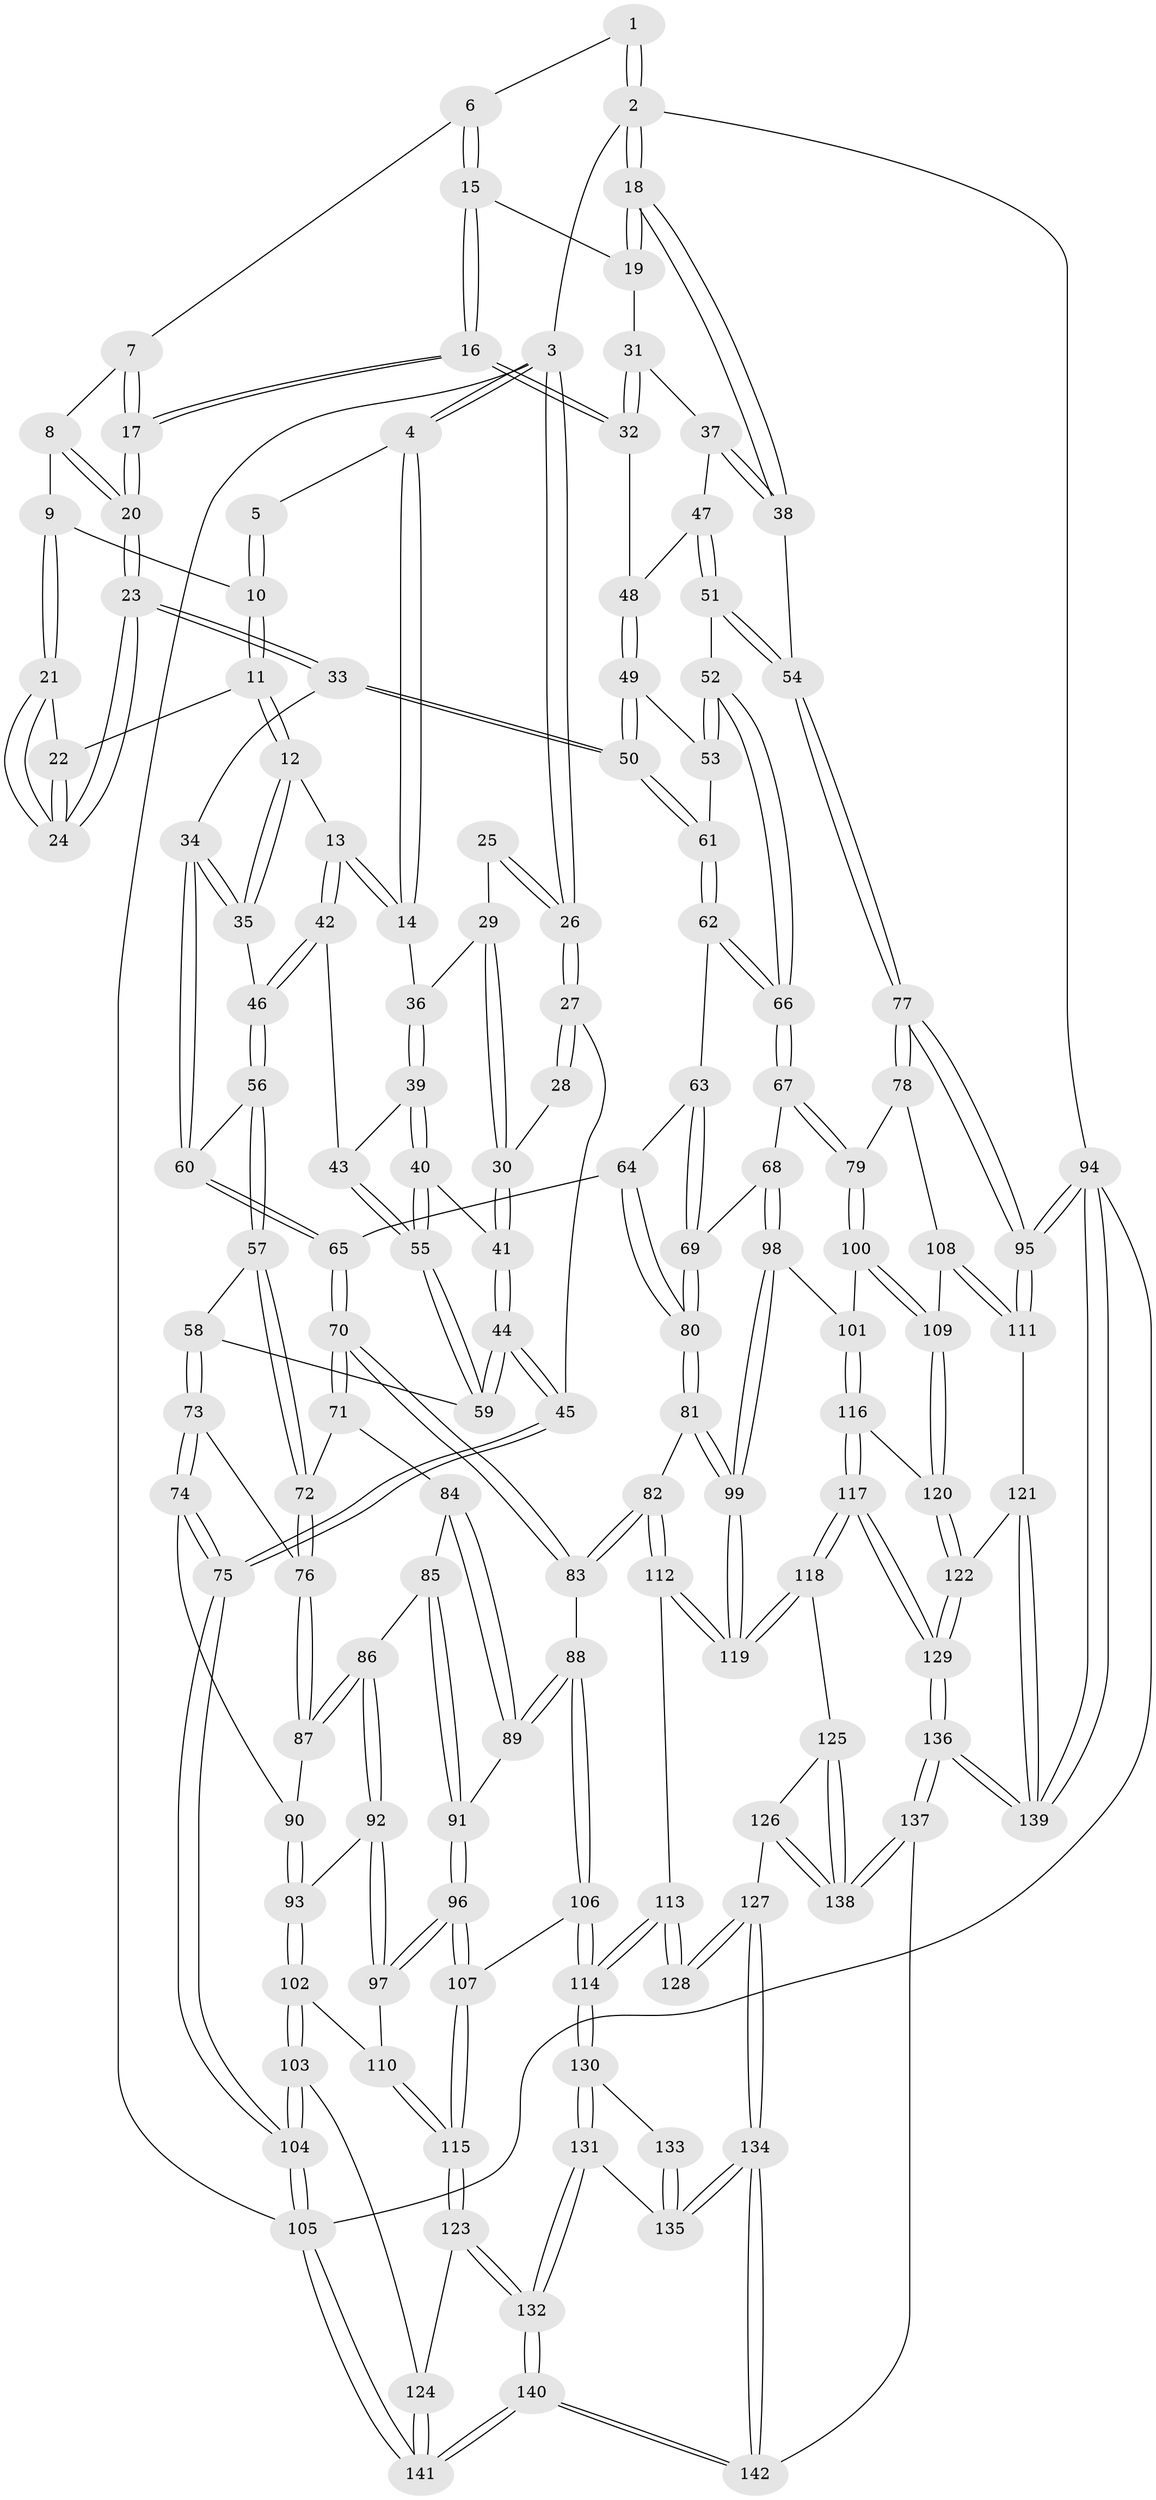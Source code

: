 // coarse degree distribution, {8: 0.04225352112676056, 5: 0.352112676056338, 3: 0.18309859154929578, 4: 0.23943661971830985, 6: 0.14084507042253522, 2: 0.014084507042253521, 1: 0.014084507042253521, 7: 0.014084507042253521}
// Generated by graph-tools (version 1.1) at 2025/21/03/04/25 18:21:20]
// undirected, 142 vertices, 352 edges
graph export_dot {
graph [start="1"]
  node [color=gray90,style=filled];
  1 [pos="+0.7616711441457189+0"];
  2 [pos="+1+0"];
  3 [pos="+0+0"];
  4 [pos="+0.06185706224477025+0"];
  5 [pos="+0.4624880604019994+0"];
  6 [pos="+0.7287560356149734+0.020549851999278505"];
  7 [pos="+0.6492967961106625+0.06393337703595732"];
  8 [pos="+0.5590025096012993+0.062158095503676285"];
  9 [pos="+0.5119888905851862+0.036301474076342766"];
  10 [pos="+0.4647540055566592+0"];
  11 [pos="+0.3507116993404225+0.14358156844050834"];
  12 [pos="+0.3179517398450702+0.1644005493030792"];
  13 [pos="+0.3041326655526782+0.16424946609258215"];
  14 [pos="+0.2170013382645552+0.14807739467500197"];
  15 [pos="+0.7838101500413982+0.1315139112233469"];
  16 [pos="+0.7180921170060108+0.2563048050229488"];
  17 [pos="+0.6784965475610005+0.2689314183809431"];
  18 [pos="+1+0"];
  19 [pos="+0.8936154731447339+0.10687168319470901"];
  20 [pos="+0.6645183047274019+0.2760694980832807"];
  21 [pos="+0.5222503636353735+0.16444578027501264"];
  22 [pos="+0.40198285597828187+0.16889957086055551"];
  23 [pos="+0.6063934548769702+0.3269153502246655"];
  24 [pos="+0.565422943195254+0.27701563331344325"];
  25 [pos="+0.057990850662825215+0.13690710636543488"];
  26 [pos="+0+0"];
  27 [pos="+0+0.19389890342354604"];
  28 [pos="+0.025338796717718985+0.18531797863377977"];
  29 [pos="+0.17206915423483435+0.16256375272267898"];
  30 [pos="+0.06695637235902764+0.24752422067953092"];
  31 [pos="+0.9123580367504762+0.23210491845963865"];
  32 [pos="+0.782415166612516+0.2843659875502227"];
  33 [pos="+0.6033351944073349+0.3334620762980771"];
  34 [pos="+0.525569279761905+0.3579564336007576"];
  35 [pos="+0.39067038971182755+0.32526468942969505"];
  36 [pos="+0.21274128332432243+0.15160006324142472"];
  37 [pos="+0.9865745527411326+0.27110014568288243"];
  38 [pos="+1+0.2702815178720086"];
  39 [pos="+0.18397381764706378+0.29371203828049264"];
  40 [pos="+0.03228490852676584+0.3356684646621009"];
  41 [pos="+0.01699626384816779+0.33523414343642877"];
  42 [pos="+0.2608222296631038+0.3482435386602655"];
  43 [pos="+0.2097774747619818+0.35571167537848675"];
  44 [pos="+0+0.42161227445504"];
  45 [pos="+0+0.4415546038776158"];
  46 [pos="+0.3355978639097123+0.37642335486302303"];
  47 [pos="+0.8927447778159046+0.34811847234851007"];
  48 [pos="+0.7963496937121465+0.29976735462656623"];
  49 [pos="+0.817395635394933+0.4250636123002656"];
  50 [pos="+0.6480686762300596+0.4469339036374499"];
  51 [pos="+0.9401410939771306+0.49722243291369594"];
  52 [pos="+0.9172528973847238+0.5105749109632886"];
  53 [pos="+0.8691026443759006+0.4712086801095796"];
  54 [pos="+1+0.45992020950044704"];
  55 [pos="+0.1909681487349034+0.3939404403302554"];
  56 [pos="+0.3194522863754717+0.48076857220238306"];
  57 [pos="+0.2758085395472206+0.5058996613350212"];
  58 [pos="+0.21349970065771987+0.4976544622642134"];
  59 [pos="+0.19246491242412037+0.46809664456849265"];
  60 [pos="+0.42980734767017226+0.509185571853342"];
  61 [pos="+0.6489259683802066+0.4526411203336008"];
  62 [pos="+0.6502833704847839+0.46376613825980073"];
  63 [pos="+0.6477837786329628+0.47001460958382685"];
  64 [pos="+0.5246567021110807+0.5861616841969154"];
  65 [pos="+0.4596910159843674+0.576631966479418"];
  66 [pos="+0.8580275016676001+0.5858987073572374"];
  67 [pos="+0.8547165660195486+0.6028218866051498"];
  68 [pos="+0.6932574772822598+0.6623482961559913"];
  69 [pos="+0.6746642020117344+0.6542225949800103"];
  70 [pos="+0.43001233876330347+0.61854267088804"];
  71 [pos="+0.3069797656689281+0.6168274883010002"];
  72 [pos="+0.30344312733112677+0.6106056107010424"];
  73 [pos="+0.16960642249852356+0.558381779014646"];
  74 [pos="+0+0.5576935710196954"];
  75 [pos="+0+0.5198330010283769"];
  76 [pos="+0.17005627248096833+0.6335546487594836"];
  77 [pos="+1+0.6862484083145067"];
  78 [pos="+0.9997125306301168+0.6899985617789238"];
  79 [pos="+0.8711802893443449+0.6491015724243349"];
  80 [pos="+0.5850234520598875+0.6771312373211564"];
  81 [pos="+0.5698390657390249+0.7099781797641029"];
  82 [pos="+0.4733781208521873+0.7570892531621393"];
  83 [pos="+0.4265799361498729+0.7177974056432223"];
  84 [pos="+0.3025401089487524+0.6383466515014548"];
  85 [pos="+0.1936382183311946+0.6712621143874503"];
  86 [pos="+0.16672968867622456+0.6609843745906279"];
  87 [pos="+0.16544847883462388+0.6518523303427449"];
  88 [pos="+0.3636952134253248+0.7326986891371964"];
  89 [pos="+0.3054840626003618+0.6783253646681725"];
  90 [pos="+0+0.599458985327667"];
  91 [pos="+0.2519121933557163+0.7172386028050455"];
  92 [pos="+0.15601954040596513+0.6801258098867857"];
  93 [pos="+0.09840933594833068+0.7223340523918662"];
  94 [pos="+1+1"];
  95 [pos="+1+0.8564989480023525"];
  96 [pos="+0.24597378533272027+0.7981892161090374"];
  97 [pos="+0.19466828383313792+0.7691044834968177"];
  98 [pos="+0.7162013955955869+0.7613492299034772"];
  99 [pos="+0.6308775485078787+0.8113348506001405"];
  100 [pos="+0.8655811001017972+0.6969816094845024"];
  101 [pos="+0.7222106492157149+0.7645122752722069"];
  102 [pos="+0.08331880756475461+0.7711092240900497"];
  103 [pos="+0+0.8655281973690976"];
  104 [pos="+0+0.9125873750807507"];
  105 [pos="+0+1"];
  106 [pos="+0.28653204157239254+0.8488701930629794"];
  107 [pos="+0.2708511687658805+0.8449514832632604"];
  108 [pos="+0.9624258416542141+0.7681966757410946"];
  109 [pos="+0.8766649070616597+0.7555716206554622"];
  110 [pos="+0.11911857603700984+0.7830710945499577"];
  111 [pos="+1+0.8523265979090778"];
  112 [pos="+0.47460373288341534+0.8078403528007818"];
  113 [pos="+0.4665368360882383+0.8208001552868004"];
  114 [pos="+0.29689072512200465+0.8587440070706119"];
  115 [pos="+0.19681637402965252+0.8809866119373775"];
  116 [pos="+0.7933858259561759+0.8581447262266704"];
  117 [pos="+0.7210025637731533+0.9301058345761897"];
  118 [pos="+0.6187290465540406+0.8792025145786652"];
  119 [pos="+0.6156089441205492+0.866965953056256"];
  120 [pos="+0.8546498608982755+0.8493559766320197"];
  121 [pos="+0.92047041254713+0.8898217155513867"];
  122 [pos="+0.887268424901608+0.877916601385759"];
  123 [pos="+0.16697212400506364+0.907987827219525"];
  124 [pos="+0.1402625438486618+0.9167986374821157"];
  125 [pos="+0.6038607590800934+0.8961237206835875"];
  126 [pos="+0.537853820052751+0.9339027700952172"];
  127 [pos="+0.47448987682043775+0.9324769644245601"];
  128 [pos="+0.46432419862528884+0.9060252092471408"];
  129 [pos="+0.7576519574976187+1"];
  130 [pos="+0.30533223844742285+0.8766171806882831"];
  131 [pos="+0.3123036977490032+0.907768585339916"];
  132 [pos="+0.2519268744126605+1"];
  133 [pos="+0.42368369428248387+0.901667006803447"];
  134 [pos="+0.4227901206693021+1"];
  135 [pos="+0.36119376285030147+0.9565930944740133"];
  136 [pos="+0.7570335699540324+1"];
  137 [pos="+0.6118825896543434+1"];
  138 [pos="+0.6086613989567806+1"];
  139 [pos="+1+1"];
  140 [pos="+0.24975618232228539+1"];
  141 [pos="+0.0873063073800668+1"];
  142 [pos="+0.4293996379063988+1"];
  1 -- 2;
  1 -- 2;
  1 -- 6;
  2 -- 3;
  2 -- 18;
  2 -- 18;
  2 -- 94;
  3 -- 4;
  3 -- 4;
  3 -- 26;
  3 -- 26;
  3 -- 105;
  4 -- 5;
  4 -- 14;
  4 -- 14;
  5 -- 10;
  5 -- 10;
  6 -- 7;
  6 -- 15;
  6 -- 15;
  7 -- 8;
  7 -- 17;
  7 -- 17;
  8 -- 9;
  8 -- 20;
  8 -- 20;
  9 -- 10;
  9 -- 21;
  9 -- 21;
  10 -- 11;
  10 -- 11;
  11 -- 12;
  11 -- 12;
  11 -- 22;
  12 -- 13;
  12 -- 35;
  12 -- 35;
  13 -- 14;
  13 -- 14;
  13 -- 42;
  13 -- 42;
  14 -- 36;
  15 -- 16;
  15 -- 16;
  15 -- 19;
  16 -- 17;
  16 -- 17;
  16 -- 32;
  16 -- 32;
  17 -- 20;
  17 -- 20;
  18 -- 19;
  18 -- 19;
  18 -- 38;
  18 -- 38;
  19 -- 31;
  20 -- 23;
  20 -- 23;
  21 -- 22;
  21 -- 24;
  21 -- 24;
  22 -- 24;
  22 -- 24;
  23 -- 24;
  23 -- 24;
  23 -- 33;
  23 -- 33;
  25 -- 26;
  25 -- 26;
  25 -- 29;
  26 -- 27;
  26 -- 27;
  27 -- 28;
  27 -- 28;
  27 -- 45;
  28 -- 30;
  29 -- 30;
  29 -- 30;
  29 -- 36;
  30 -- 41;
  30 -- 41;
  31 -- 32;
  31 -- 32;
  31 -- 37;
  32 -- 48;
  33 -- 34;
  33 -- 50;
  33 -- 50;
  34 -- 35;
  34 -- 35;
  34 -- 60;
  34 -- 60;
  35 -- 46;
  36 -- 39;
  36 -- 39;
  37 -- 38;
  37 -- 38;
  37 -- 47;
  38 -- 54;
  39 -- 40;
  39 -- 40;
  39 -- 43;
  40 -- 41;
  40 -- 55;
  40 -- 55;
  41 -- 44;
  41 -- 44;
  42 -- 43;
  42 -- 46;
  42 -- 46;
  43 -- 55;
  43 -- 55;
  44 -- 45;
  44 -- 45;
  44 -- 59;
  44 -- 59;
  45 -- 75;
  45 -- 75;
  46 -- 56;
  46 -- 56;
  47 -- 48;
  47 -- 51;
  47 -- 51;
  48 -- 49;
  48 -- 49;
  49 -- 50;
  49 -- 50;
  49 -- 53;
  50 -- 61;
  50 -- 61;
  51 -- 52;
  51 -- 54;
  51 -- 54;
  52 -- 53;
  52 -- 53;
  52 -- 66;
  52 -- 66;
  53 -- 61;
  54 -- 77;
  54 -- 77;
  55 -- 59;
  55 -- 59;
  56 -- 57;
  56 -- 57;
  56 -- 60;
  57 -- 58;
  57 -- 72;
  57 -- 72;
  58 -- 59;
  58 -- 73;
  58 -- 73;
  60 -- 65;
  60 -- 65;
  61 -- 62;
  61 -- 62;
  62 -- 63;
  62 -- 66;
  62 -- 66;
  63 -- 64;
  63 -- 69;
  63 -- 69;
  64 -- 65;
  64 -- 80;
  64 -- 80;
  65 -- 70;
  65 -- 70;
  66 -- 67;
  66 -- 67;
  67 -- 68;
  67 -- 79;
  67 -- 79;
  68 -- 69;
  68 -- 98;
  68 -- 98;
  69 -- 80;
  69 -- 80;
  70 -- 71;
  70 -- 71;
  70 -- 83;
  70 -- 83;
  71 -- 72;
  71 -- 84;
  72 -- 76;
  72 -- 76;
  73 -- 74;
  73 -- 74;
  73 -- 76;
  74 -- 75;
  74 -- 75;
  74 -- 90;
  75 -- 104;
  75 -- 104;
  76 -- 87;
  76 -- 87;
  77 -- 78;
  77 -- 78;
  77 -- 95;
  77 -- 95;
  78 -- 79;
  78 -- 108;
  79 -- 100;
  79 -- 100;
  80 -- 81;
  80 -- 81;
  81 -- 82;
  81 -- 99;
  81 -- 99;
  82 -- 83;
  82 -- 83;
  82 -- 112;
  82 -- 112;
  83 -- 88;
  84 -- 85;
  84 -- 89;
  84 -- 89;
  85 -- 86;
  85 -- 91;
  85 -- 91;
  86 -- 87;
  86 -- 87;
  86 -- 92;
  86 -- 92;
  87 -- 90;
  88 -- 89;
  88 -- 89;
  88 -- 106;
  88 -- 106;
  89 -- 91;
  90 -- 93;
  90 -- 93;
  91 -- 96;
  91 -- 96;
  92 -- 93;
  92 -- 97;
  92 -- 97;
  93 -- 102;
  93 -- 102;
  94 -- 95;
  94 -- 95;
  94 -- 139;
  94 -- 139;
  94 -- 105;
  95 -- 111;
  95 -- 111;
  96 -- 97;
  96 -- 97;
  96 -- 107;
  96 -- 107;
  97 -- 110;
  98 -- 99;
  98 -- 99;
  98 -- 101;
  99 -- 119;
  99 -- 119;
  100 -- 101;
  100 -- 109;
  100 -- 109;
  101 -- 116;
  101 -- 116;
  102 -- 103;
  102 -- 103;
  102 -- 110;
  103 -- 104;
  103 -- 104;
  103 -- 124;
  104 -- 105;
  104 -- 105;
  105 -- 141;
  105 -- 141;
  106 -- 107;
  106 -- 114;
  106 -- 114;
  107 -- 115;
  107 -- 115;
  108 -- 109;
  108 -- 111;
  108 -- 111;
  109 -- 120;
  109 -- 120;
  110 -- 115;
  110 -- 115;
  111 -- 121;
  112 -- 113;
  112 -- 119;
  112 -- 119;
  113 -- 114;
  113 -- 114;
  113 -- 128;
  113 -- 128;
  114 -- 130;
  114 -- 130;
  115 -- 123;
  115 -- 123;
  116 -- 117;
  116 -- 117;
  116 -- 120;
  117 -- 118;
  117 -- 118;
  117 -- 129;
  117 -- 129;
  118 -- 119;
  118 -- 119;
  118 -- 125;
  120 -- 122;
  120 -- 122;
  121 -- 122;
  121 -- 139;
  121 -- 139;
  122 -- 129;
  122 -- 129;
  123 -- 124;
  123 -- 132;
  123 -- 132;
  124 -- 141;
  124 -- 141;
  125 -- 126;
  125 -- 138;
  125 -- 138;
  126 -- 127;
  126 -- 138;
  126 -- 138;
  127 -- 128;
  127 -- 128;
  127 -- 134;
  127 -- 134;
  129 -- 136;
  129 -- 136;
  130 -- 131;
  130 -- 131;
  130 -- 133;
  131 -- 132;
  131 -- 132;
  131 -- 135;
  132 -- 140;
  132 -- 140;
  133 -- 135;
  133 -- 135;
  134 -- 135;
  134 -- 135;
  134 -- 142;
  134 -- 142;
  136 -- 137;
  136 -- 137;
  136 -- 139;
  136 -- 139;
  137 -- 138;
  137 -- 138;
  137 -- 142;
  140 -- 141;
  140 -- 141;
  140 -- 142;
  140 -- 142;
}
